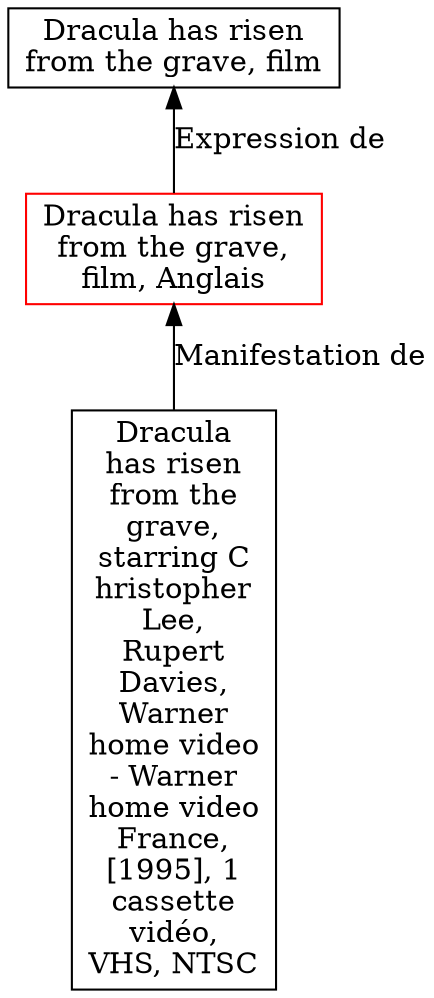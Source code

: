 // Notice UMLRM0106
digraph UMLRM0106 {
	node [align=left shape=rect]
	size="20,20"
	rankdir=BT
	UMLRM0106 [label="Dracula has risen
from the grave,
film, Anglais" color=red]
	UMLRM0105 [label="Dracula has risen
from the grave, film"]
	UMLRM0106 -> UMLRM0105 [label="Expression de"]
	UMLRM0107 [label="Dracula
has risen
from the
grave‎,
starring C
hristopher
Lee,
Rupert
Davies,
Warner
home video
- Warner
home video
France,
[1995], 1
cassette
vidéo,
VHS, NTSC"]
	UMLRM0107 -> UMLRM0106 [label="Manifestation de"]
}
